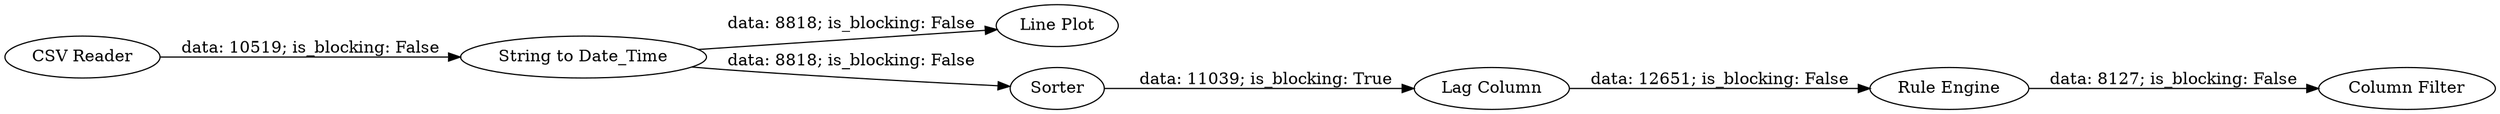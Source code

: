 digraph {
	"-4591951566046109369_6" [label="Rule Engine"]
	"-4591951566046109369_7" [label="Column Filter"]
	"-4591951566046109369_3" [label="Line Plot"]
	"-4591951566046109369_5" [label="Lag Column"]
	"-4591951566046109369_4" [label=Sorter]
	"-4591951566046109369_2" [label="String to Date_Time"]
	"-4591951566046109369_1" [label="CSV Reader"]
	"-4591951566046109369_1" -> "-4591951566046109369_2" [label="data: 10519; is_blocking: False"]
	"-4591951566046109369_2" -> "-4591951566046109369_3" [label="data: 8818; is_blocking: False"]
	"-4591951566046109369_4" -> "-4591951566046109369_5" [label="data: 11039; is_blocking: True"]
	"-4591951566046109369_5" -> "-4591951566046109369_6" [label="data: 12651; is_blocking: False"]
	"-4591951566046109369_2" -> "-4591951566046109369_4" [label="data: 8818; is_blocking: False"]
	"-4591951566046109369_6" -> "-4591951566046109369_7" [label="data: 8127; is_blocking: False"]
	rankdir=LR
}
